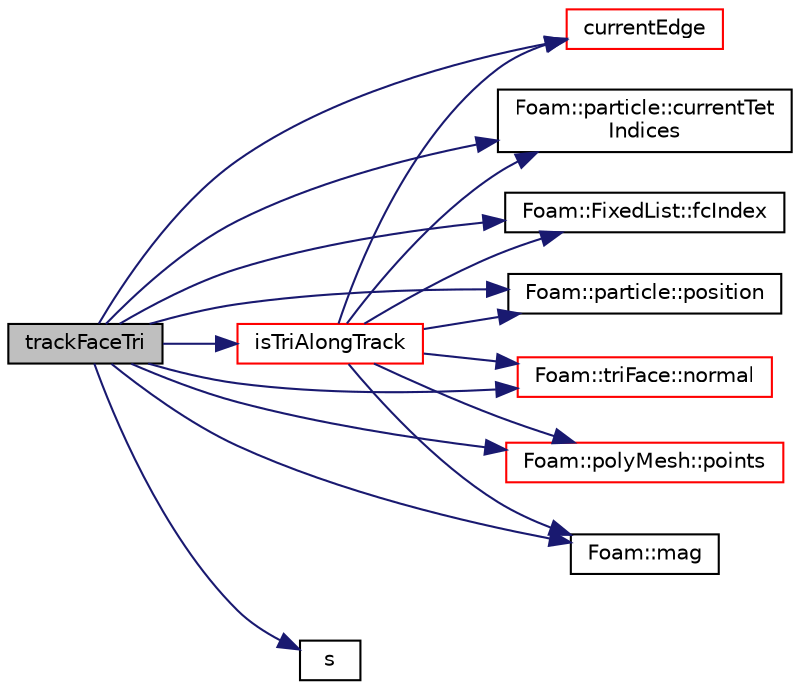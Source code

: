 digraph "trackFaceTri"
{
  bgcolor="transparent";
  edge [fontname="Helvetica",fontsize="10",labelfontname="Helvetica",labelfontsize="10"];
  node [fontname="Helvetica",fontsize="10",shape=record];
  rankdir="LR";
  Node1 [label="trackFaceTri",height=0.2,width=0.4,color="black", fillcolor="grey75", style="filled", fontcolor="black"];
  Node1 -> Node2 [color="midnightblue",fontsize="10",style="solid",fontname="Helvetica"];
  Node2 [label="currentEdge",height=0.2,width=0.4,color="red",URL="$a02942.html#a98ba66dd0fd5a37a4cc42e39fffa57a0",tooltip="Construct current edge. "];
  Node1 -> Node3 [color="midnightblue",fontsize="10",style="solid",fontname="Helvetica"];
  Node3 [label="Foam::particle::currentTet\lIndices",height=0.2,width=0.4,color="black",URL="$a01819.html#a07da1d86986a55bbe7aab9ca7386e5a8",tooltip="Return the indices of the current tet that the. "];
  Node1 -> Node4 [color="midnightblue",fontsize="10",style="solid",fontname="Helvetica"];
  Node4 [label="Foam::FixedList::fcIndex",height=0.2,width=0.4,color="black",URL="$a00837.html#af4d05e19e6cdc80f0c7acd5bbe250f69",tooltip="Return the forward circular index, i.e. the next index. "];
  Node1 -> Node5 [color="midnightblue",fontsize="10",style="solid",fontname="Helvetica"];
  Node5 [label="isTriAlongTrack",height=0.2,width=0.4,color="red",URL="$a02942.html#a92114475fe764fd1e7e09cc4d4873edb",tooltip="Is current triangle in the track direction. "];
  Node5 -> Node3 [color="midnightblue",fontsize="10",style="solid",fontname="Helvetica"];
  Node5 -> Node2 [color="midnightblue",fontsize="10",style="solid",fontname="Helvetica"];
  Node5 -> Node6 [color="midnightblue",fontsize="10",style="solid",fontname="Helvetica"];
  Node6 [label="Foam::particle::position",height=0.2,width=0.4,color="black",URL="$a01819.html#af167c3a382515b6794c6233849beecbb",tooltip="Return current particle position. "];
  Node5 -> Node7 [color="midnightblue",fontsize="10",style="solid",fontname="Helvetica"];
  Node7 [label="Foam::triFace::normal",height=0.2,width=0.4,color="red",URL="$a02774.html#ae99e873366a39dc9e3180b3f15d653ab",tooltip="Vector normal; magnitude is equal to area of face. "];
  Node5 -> Node8 [color="midnightblue",fontsize="10",style="solid",fontname="Helvetica"];
  Node8 [label="Foam::polyMesh::points",height=0.2,width=0.4,color="red",URL="$a01961.html#a084ae534298576408f063a6b3b820959",tooltip="Return raw points. "];
  Node5 -> Node9 [color="midnightblue",fontsize="10",style="solid",fontname="Helvetica"];
  Node9 [label="Foam::mag",height=0.2,width=0.4,color="black",URL="$a10936.html#a929da2a3fdcf3dacbbe0487d3a330dae"];
  Node5 -> Node4 [color="midnightblue",fontsize="10",style="solid",fontname="Helvetica"];
  Node1 -> Node9 [color="midnightblue",fontsize="10",style="solid",fontname="Helvetica"];
  Node1 -> Node7 [color="midnightblue",fontsize="10",style="solid",fontname="Helvetica"];
  Node1 -> Node8 [color="midnightblue",fontsize="10",style="solid",fontname="Helvetica"];
  Node1 -> Node6 [color="midnightblue",fontsize="10",style="solid",fontname="Helvetica"];
  Node1 -> Node10 [color="midnightblue",fontsize="10",style="solid",fontname="Helvetica"];
  Node10 [label="s",height=0.2,width=0.4,color="black",URL="$a04423.html#a6d6b99210a64ad23792eb7a3b0411c42"];
}
